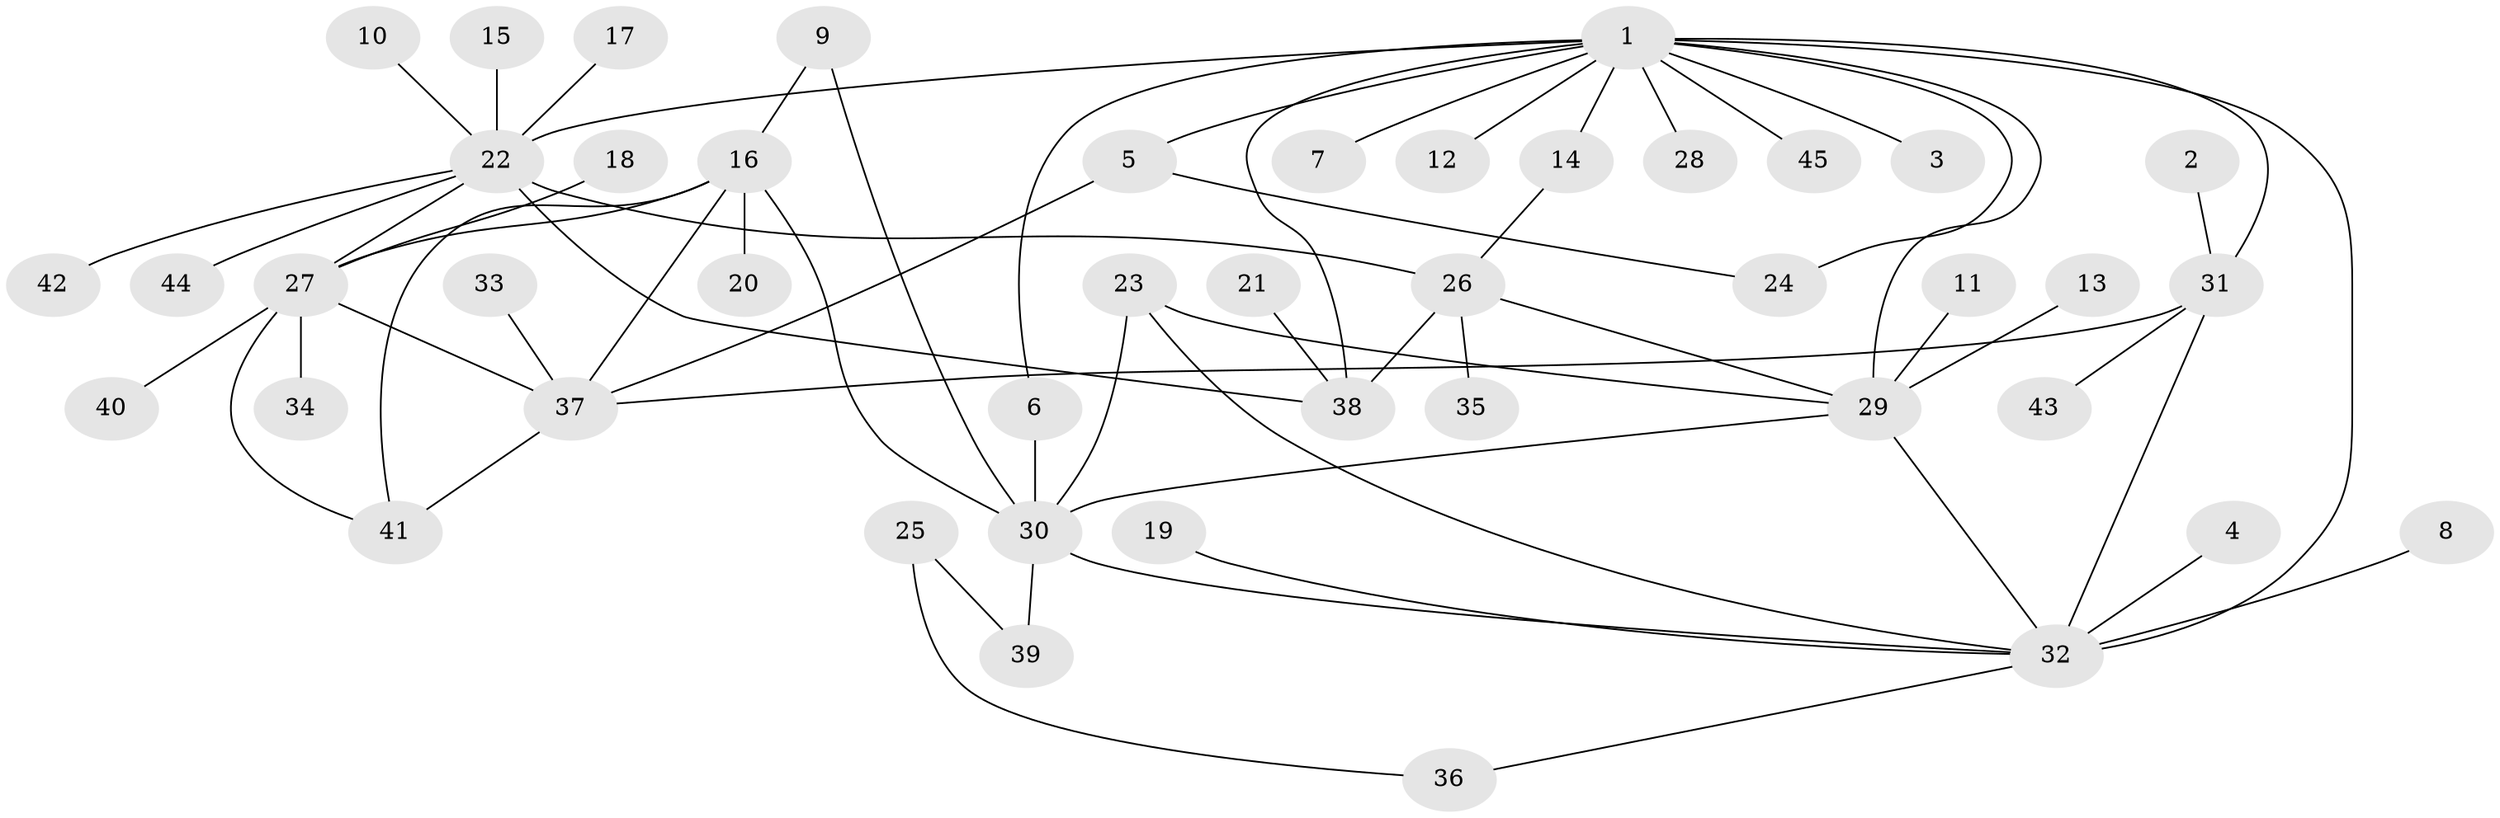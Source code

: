 // original degree distribution, {9: 0.033707865168539325, 8: 0.056179775280898875, 5: 0.056179775280898875, 7: 0.033707865168539325, 6: 0.033707865168539325, 4: 0.011235955056179775, 1: 0.5393258426966292, 2: 0.20224719101123595, 3: 0.033707865168539325}
// Generated by graph-tools (version 1.1) at 2025/26/03/09/25 03:26:43]
// undirected, 45 vertices, 63 edges
graph export_dot {
graph [start="1"]
  node [color=gray90,style=filled];
  1;
  2;
  3;
  4;
  5;
  6;
  7;
  8;
  9;
  10;
  11;
  12;
  13;
  14;
  15;
  16;
  17;
  18;
  19;
  20;
  21;
  22;
  23;
  24;
  25;
  26;
  27;
  28;
  29;
  30;
  31;
  32;
  33;
  34;
  35;
  36;
  37;
  38;
  39;
  40;
  41;
  42;
  43;
  44;
  45;
  1 -- 3 [weight=1.0];
  1 -- 5 [weight=2.0];
  1 -- 6 [weight=1.0];
  1 -- 7 [weight=1.0];
  1 -- 12 [weight=1.0];
  1 -- 14 [weight=1.0];
  1 -- 22 [weight=1.0];
  1 -- 24 [weight=2.0];
  1 -- 28 [weight=1.0];
  1 -- 29 [weight=1.0];
  1 -- 31 [weight=2.0];
  1 -- 32 [weight=1.0];
  1 -- 38 [weight=2.0];
  1 -- 45 [weight=1.0];
  2 -- 31 [weight=1.0];
  4 -- 32 [weight=1.0];
  5 -- 24 [weight=1.0];
  5 -- 37 [weight=1.0];
  6 -- 30 [weight=1.0];
  8 -- 32 [weight=1.0];
  9 -- 16 [weight=1.0];
  9 -- 30 [weight=1.0];
  10 -- 22 [weight=1.0];
  11 -- 29 [weight=1.0];
  13 -- 29 [weight=1.0];
  14 -- 26 [weight=1.0];
  15 -- 22 [weight=1.0];
  16 -- 20 [weight=1.0];
  16 -- 27 [weight=1.0];
  16 -- 30 [weight=1.0];
  16 -- 37 [weight=1.0];
  16 -- 41 [weight=1.0];
  17 -- 22 [weight=1.0];
  18 -- 27 [weight=1.0];
  19 -- 32 [weight=1.0];
  21 -- 38 [weight=1.0];
  22 -- 26 [weight=2.0];
  22 -- 27 [weight=1.0];
  22 -- 38 [weight=2.0];
  22 -- 42 [weight=1.0];
  22 -- 44 [weight=1.0];
  23 -- 29 [weight=1.0];
  23 -- 30 [weight=1.0];
  23 -- 32 [weight=1.0];
  25 -- 36 [weight=1.0];
  25 -- 39 [weight=1.0];
  26 -- 29 [weight=1.0];
  26 -- 35 [weight=1.0];
  26 -- 38 [weight=1.0];
  27 -- 34 [weight=1.0];
  27 -- 37 [weight=1.0];
  27 -- 40 [weight=1.0];
  27 -- 41 [weight=1.0];
  29 -- 30 [weight=1.0];
  29 -- 32 [weight=1.0];
  30 -- 32 [weight=1.0];
  30 -- 39 [weight=1.0];
  31 -- 32 [weight=2.0];
  31 -- 37 [weight=1.0];
  31 -- 43 [weight=1.0];
  32 -- 36 [weight=1.0];
  33 -- 37 [weight=1.0];
  37 -- 41 [weight=1.0];
}
